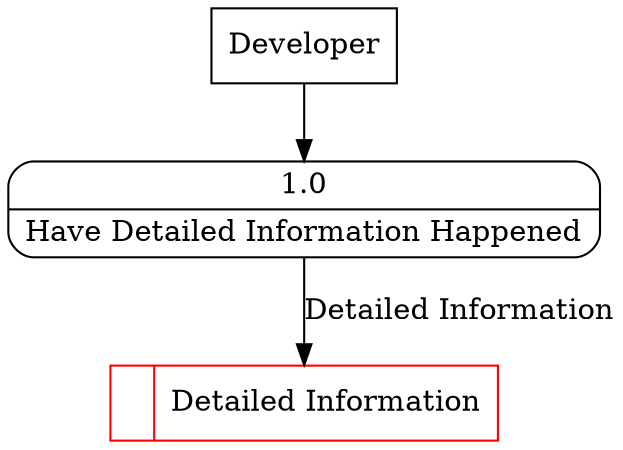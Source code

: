 digraph dfd2{ 
node[shape=record]
200 [label="<f0>  |<f1> Detailed Information " color=red];
201 [label="Developer" shape=box];
202 [label="{<f0> 1.0|<f1> Have Detailed Information Happened }" shape=Mrecord];
201 -> 202
202 -> 200 [label="Detailed Information"]
}